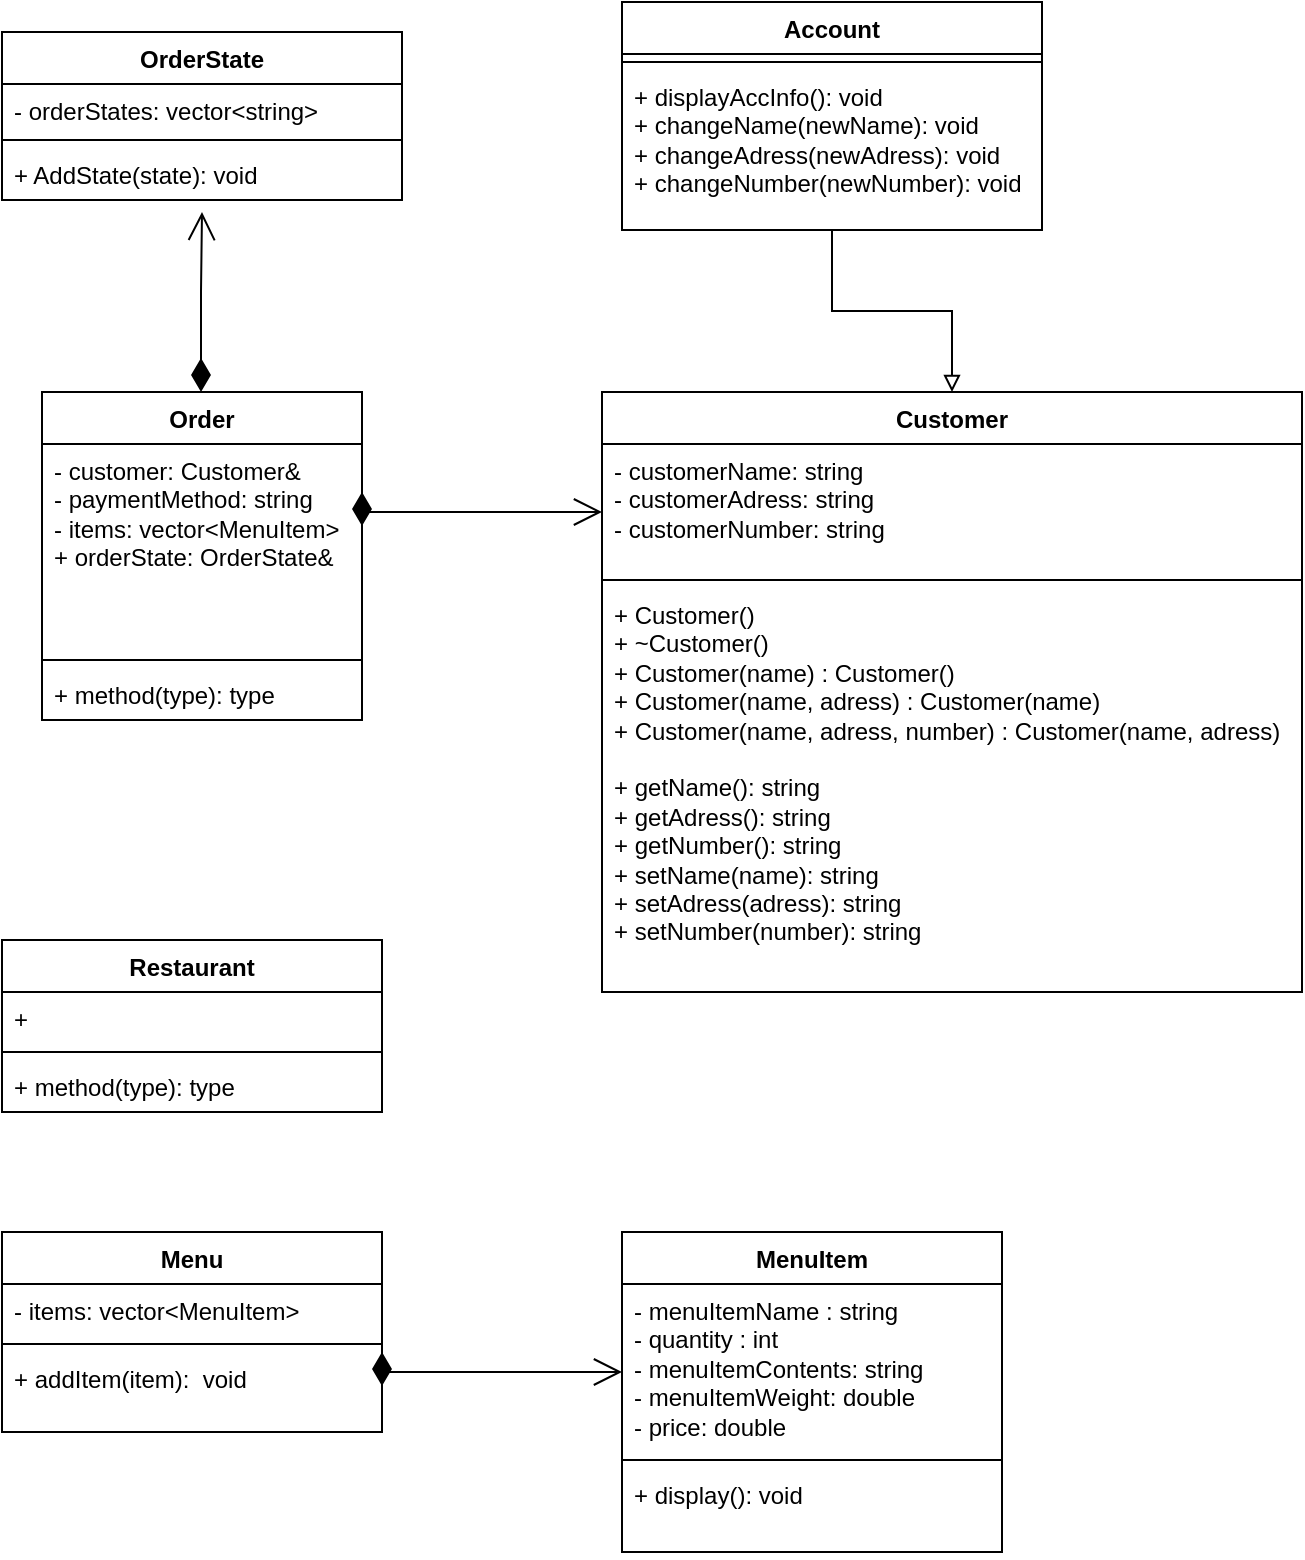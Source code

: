 <mxfile version="23.1.2" type="github">
  <diagram name="Сторінка-1" id="nTbSs-eOX7MSh_iyYzCm">
    <mxGraphModel dx="1194" dy="1929" grid="1" gridSize="10" guides="1" tooltips="1" connect="1" arrows="1" fold="1" page="1" pageScale="1" pageWidth="827" pageHeight="1169" math="0" shadow="0">
      <root>
        <mxCell id="0" />
        <mxCell id="1" parent="0" />
        <mxCell id="OtCIeRJ54kRGpg4Z5k2t-1" value="Customer" style="swimlane;fontStyle=1;align=center;verticalAlign=top;childLayout=stackLayout;horizontal=1;startSize=26;horizontalStack=0;resizeParent=1;resizeParentMax=0;resizeLast=0;collapsible=1;marginBottom=0;whiteSpace=wrap;html=1;" vertex="1" parent="1">
          <mxGeometry x="400" y="-360" width="350" height="300" as="geometry" />
        </mxCell>
        <mxCell id="OtCIeRJ54kRGpg4Z5k2t-2" value="- customerName: string&lt;br&gt;- customerAdress: string&lt;br&gt;- customerNumber: string" style="text;strokeColor=none;fillColor=none;align=left;verticalAlign=top;spacingLeft=4;spacingRight=4;overflow=hidden;rotatable=0;points=[[0,0.5],[1,0.5]];portConstraint=eastwest;whiteSpace=wrap;html=1;" vertex="1" parent="OtCIeRJ54kRGpg4Z5k2t-1">
          <mxGeometry y="26" width="350" height="64" as="geometry" />
        </mxCell>
        <mxCell id="OtCIeRJ54kRGpg4Z5k2t-3" value="" style="line;strokeWidth=1;fillColor=none;align=left;verticalAlign=middle;spacingTop=-1;spacingLeft=3;spacingRight=3;rotatable=0;labelPosition=right;points=[];portConstraint=eastwest;strokeColor=inherit;" vertex="1" parent="OtCIeRJ54kRGpg4Z5k2t-1">
          <mxGeometry y="90" width="350" height="8" as="geometry" />
        </mxCell>
        <mxCell id="OtCIeRJ54kRGpg4Z5k2t-4" value="+ Customer()&lt;br&gt;+ ~Customer()&lt;br&gt;+ Customer(name) : Customer()&lt;br&gt;+ Customer(name, adress) : Customer(name)&lt;br&gt;+ Customer(name, adress, number) : Customer(name, adress)&lt;br style=&quot;border-color: var(--border-color);&quot;&gt;&lt;br&gt;+ getName(): string&lt;br&gt;+ getAdress(): string&lt;br&gt;+ getNumber(): string&lt;br&gt;+ setName(name): string&lt;br style=&quot;border-color: var(--border-color);&quot;&gt;+ setAdress(adress): string&lt;br style=&quot;border-color: var(--border-color);&quot;&gt;+ setNumber(number): string" style="text;strokeColor=none;fillColor=none;align=left;verticalAlign=top;spacingLeft=4;spacingRight=4;overflow=hidden;rotatable=0;points=[[0,0.5],[1,0.5]];portConstraint=eastwest;whiteSpace=wrap;html=1;" vertex="1" parent="OtCIeRJ54kRGpg4Z5k2t-1">
          <mxGeometry y="98" width="350" height="202" as="geometry" />
        </mxCell>
        <mxCell id="OtCIeRJ54kRGpg4Z5k2t-5" value="MenuItem" style="swimlane;fontStyle=1;align=center;verticalAlign=top;childLayout=stackLayout;horizontal=1;startSize=26;horizontalStack=0;resizeParent=1;resizeParentMax=0;resizeLast=0;collapsible=1;marginBottom=0;whiteSpace=wrap;html=1;" vertex="1" parent="1">
          <mxGeometry x="410" y="60" width="190" height="160" as="geometry" />
        </mxCell>
        <mxCell id="OtCIeRJ54kRGpg4Z5k2t-6" value="- menuItemName : string&lt;br&gt;- quantity : int&lt;br&gt;- menuItemContents: string&amp;nbsp;&lt;br&gt;- menuItemWeight: double&lt;br&gt;- price: double" style="text;strokeColor=none;fillColor=none;align=left;verticalAlign=top;spacingLeft=4;spacingRight=4;overflow=hidden;rotatable=0;points=[[0,0.5],[1,0.5]];portConstraint=eastwest;whiteSpace=wrap;html=1;" vertex="1" parent="OtCIeRJ54kRGpg4Z5k2t-5">
          <mxGeometry y="26" width="190" height="84" as="geometry" />
        </mxCell>
        <mxCell id="OtCIeRJ54kRGpg4Z5k2t-7" value="" style="line;strokeWidth=1;fillColor=none;align=left;verticalAlign=middle;spacingTop=-1;spacingLeft=3;spacingRight=3;rotatable=0;labelPosition=right;points=[];portConstraint=eastwest;strokeColor=inherit;" vertex="1" parent="OtCIeRJ54kRGpg4Z5k2t-5">
          <mxGeometry y="110" width="190" height="8" as="geometry" />
        </mxCell>
        <mxCell id="OtCIeRJ54kRGpg4Z5k2t-8" value="+ display(): void" style="text;strokeColor=none;fillColor=none;align=left;verticalAlign=top;spacingLeft=4;spacingRight=4;overflow=hidden;rotatable=0;points=[[0,0.5],[1,0.5]];portConstraint=eastwest;whiteSpace=wrap;html=1;" vertex="1" parent="OtCIeRJ54kRGpg4Z5k2t-5">
          <mxGeometry y="118" width="190" height="42" as="geometry" />
        </mxCell>
        <mxCell id="OtCIeRJ54kRGpg4Z5k2t-9" value="Menu" style="swimlane;fontStyle=1;align=center;verticalAlign=top;childLayout=stackLayout;horizontal=1;startSize=26;horizontalStack=0;resizeParent=1;resizeParentMax=0;resizeLast=0;collapsible=1;marginBottom=0;whiteSpace=wrap;html=1;" vertex="1" parent="1">
          <mxGeometry x="100" y="60" width="190" height="100" as="geometry" />
        </mxCell>
        <mxCell id="OtCIeRJ54kRGpg4Z5k2t-10" value="- items: vector&amp;lt;MenuItem&amp;gt;" style="text;strokeColor=none;fillColor=none;align=left;verticalAlign=top;spacingLeft=4;spacingRight=4;overflow=hidden;rotatable=0;points=[[0,0.5],[1,0.5]];portConstraint=eastwest;whiteSpace=wrap;html=1;" vertex="1" parent="OtCIeRJ54kRGpg4Z5k2t-9">
          <mxGeometry y="26" width="190" height="26" as="geometry" />
        </mxCell>
        <mxCell id="OtCIeRJ54kRGpg4Z5k2t-11" value="" style="line;strokeWidth=1;fillColor=none;align=left;verticalAlign=middle;spacingTop=-1;spacingLeft=3;spacingRight=3;rotatable=0;labelPosition=right;points=[];portConstraint=eastwest;strokeColor=inherit;" vertex="1" parent="OtCIeRJ54kRGpg4Z5k2t-9">
          <mxGeometry y="52" width="190" height="8" as="geometry" />
        </mxCell>
        <mxCell id="OtCIeRJ54kRGpg4Z5k2t-12" value="+ addItem(item):&amp;nbsp; void" style="text;strokeColor=none;fillColor=none;align=left;verticalAlign=top;spacingLeft=4;spacingRight=4;overflow=hidden;rotatable=0;points=[[0,0.5],[1,0.5]];portConstraint=eastwest;whiteSpace=wrap;html=1;" vertex="1" parent="OtCIeRJ54kRGpg4Z5k2t-9">
          <mxGeometry y="60" width="190" height="40" as="geometry" />
        </mxCell>
        <mxCell id="OtCIeRJ54kRGpg4Z5k2t-18" value="Order" style="swimlane;fontStyle=1;align=center;verticalAlign=top;childLayout=stackLayout;horizontal=1;startSize=26;horizontalStack=0;resizeParent=1;resizeParentMax=0;resizeLast=0;collapsible=1;marginBottom=0;whiteSpace=wrap;html=1;" vertex="1" parent="1">
          <mxGeometry x="120" y="-360" width="160" height="164" as="geometry" />
        </mxCell>
        <mxCell id="OtCIeRJ54kRGpg4Z5k2t-19" value="-&amp;nbsp;customer: Customer&amp;amp;&lt;br&gt;- paymentMethod: string&lt;br&gt;- items: vector&amp;lt;MenuItem&amp;gt;&lt;br&gt;+ orderState:&amp;nbsp;OrderState&amp;amp;&lt;br&gt;&amp;nbsp;" style="text;strokeColor=none;fillColor=none;align=left;verticalAlign=top;spacingLeft=4;spacingRight=4;overflow=hidden;rotatable=0;points=[[0,0.5],[1,0.5]];portConstraint=eastwest;whiteSpace=wrap;html=1;" vertex="1" parent="OtCIeRJ54kRGpg4Z5k2t-18">
          <mxGeometry y="26" width="160" height="104" as="geometry" />
        </mxCell>
        <mxCell id="OtCIeRJ54kRGpg4Z5k2t-20" value="" style="line;strokeWidth=1;fillColor=none;align=left;verticalAlign=middle;spacingTop=-1;spacingLeft=3;spacingRight=3;rotatable=0;labelPosition=right;points=[];portConstraint=eastwest;strokeColor=inherit;" vertex="1" parent="OtCIeRJ54kRGpg4Z5k2t-18">
          <mxGeometry y="130" width="160" height="8" as="geometry" />
        </mxCell>
        <mxCell id="OtCIeRJ54kRGpg4Z5k2t-21" value="+ method(type): type" style="text;strokeColor=none;fillColor=none;align=left;verticalAlign=top;spacingLeft=4;spacingRight=4;overflow=hidden;rotatable=0;points=[[0,0.5],[1,0.5]];portConstraint=eastwest;whiteSpace=wrap;html=1;" vertex="1" parent="OtCIeRJ54kRGpg4Z5k2t-18">
          <mxGeometry y="138" width="160" height="26" as="geometry" />
        </mxCell>
        <mxCell id="OtCIeRJ54kRGpg4Z5k2t-23" value="" style="endArrow=open;html=1;endSize=12;startArrow=diamondThin;startSize=14;startFill=1;edgeStyle=orthogonalEdgeStyle;align=left;verticalAlign=bottom;rounded=0;" edge="1" parent="1">
          <mxGeometry x="-1" y="3" relative="1" as="geometry">
            <mxPoint x="280" y="-310" as="sourcePoint" />
            <mxPoint x="400" y="-300" as="targetPoint" />
            <Array as="points">
              <mxPoint x="280" y="-300" />
            </Array>
          </mxGeometry>
        </mxCell>
        <mxCell id="OtCIeRJ54kRGpg4Z5k2t-24" value="" style="endArrow=open;html=1;endSize=12;startArrow=diamondThin;startSize=14;startFill=1;edgeStyle=orthogonalEdgeStyle;align=left;verticalAlign=bottom;rounded=0;" edge="1" parent="1">
          <mxGeometry x="-1" y="3" relative="1" as="geometry">
            <mxPoint x="290" y="120" as="sourcePoint" />
            <mxPoint x="410" y="130" as="targetPoint" />
            <Array as="points">
              <mxPoint x="290" y="130" />
            </Array>
          </mxGeometry>
        </mxCell>
        <mxCell id="OtCIeRJ54kRGpg4Z5k2t-29" value="OrderState" style="swimlane;fontStyle=1;align=center;verticalAlign=top;childLayout=stackLayout;horizontal=1;startSize=26;horizontalStack=0;resizeParent=1;resizeParentMax=0;resizeLast=0;collapsible=1;marginBottom=0;whiteSpace=wrap;html=1;" vertex="1" parent="1">
          <mxGeometry x="100" y="-540" width="200" height="84" as="geometry" />
        </mxCell>
        <mxCell id="OtCIeRJ54kRGpg4Z5k2t-30" value="- orderStates: vector&amp;lt;string&amp;gt;" style="text;strokeColor=none;fillColor=none;align=left;verticalAlign=top;spacingLeft=4;spacingRight=4;overflow=hidden;rotatable=0;points=[[0,0.5],[1,0.5]];portConstraint=eastwest;whiteSpace=wrap;html=1;" vertex="1" parent="OtCIeRJ54kRGpg4Z5k2t-29">
          <mxGeometry y="26" width="200" height="24" as="geometry" />
        </mxCell>
        <mxCell id="OtCIeRJ54kRGpg4Z5k2t-31" value="" style="line;strokeWidth=1;fillColor=none;align=left;verticalAlign=middle;spacingTop=-1;spacingLeft=3;spacingRight=3;rotatable=0;labelPosition=right;points=[];portConstraint=eastwest;strokeColor=inherit;" vertex="1" parent="OtCIeRJ54kRGpg4Z5k2t-29">
          <mxGeometry y="50" width="200" height="8" as="geometry" />
        </mxCell>
        <mxCell id="OtCIeRJ54kRGpg4Z5k2t-32" value="+ AddState(state): void" style="text;strokeColor=none;fillColor=none;align=left;verticalAlign=top;spacingLeft=4;spacingRight=4;overflow=hidden;rotatable=0;points=[[0,0.5],[1,0.5]];portConstraint=eastwest;whiteSpace=wrap;html=1;" vertex="1" parent="OtCIeRJ54kRGpg4Z5k2t-29">
          <mxGeometry y="58" width="200" height="26" as="geometry" />
        </mxCell>
        <mxCell id="OtCIeRJ54kRGpg4Z5k2t-33" value="" style="endArrow=open;html=1;endSize=12;startArrow=diamondThin;startSize=14;startFill=1;edgeStyle=orthogonalEdgeStyle;align=left;verticalAlign=bottom;rounded=0;" edge="1" parent="1">
          <mxGeometry x="-1" y="3" relative="1" as="geometry">
            <mxPoint x="199.5" y="-360" as="sourcePoint" />
            <mxPoint x="200" y="-450" as="targetPoint" />
            <Array as="points">
              <mxPoint x="199.5" y="-410" />
              <mxPoint x="199.5" y="-410" />
            </Array>
          </mxGeometry>
        </mxCell>
        <mxCell id="OtCIeRJ54kRGpg4Z5k2t-38" style="edgeStyle=orthogonalEdgeStyle;rounded=0;orthogonalLoop=1;jettySize=auto;html=1;entryX=0.5;entryY=0;entryDx=0;entryDy=0;endArrow=block;endFill=0;" edge="1" parent="1" source="OtCIeRJ54kRGpg4Z5k2t-34" target="OtCIeRJ54kRGpg4Z5k2t-1">
          <mxGeometry relative="1" as="geometry" />
        </mxCell>
        <mxCell id="OtCIeRJ54kRGpg4Z5k2t-34" value="Account" style="swimlane;fontStyle=1;align=center;verticalAlign=top;childLayout=stackLayout;horizontal=1;startSize=26;horizontalStack=0;resizeParent=1;resizeParentMax=0;resizeLast=0;collapsible=1;marginBottom=0;whiteSpace=wrap;html=1;" vertex="1" parent="1">
          <mxGeometry x="410" y="-555" width="210" height="114" as="geometry" />
        </mxCell>
        <mxCell id="OtCIeRJ54kRGpg4Z5k2t-36" value="" style="line;strokeWidth=1;fillColor=none;align=left;verticalAlign=middle;spacingTop=-1;spacingLeft=3;spacingRight=3;rotatable=0;labelPosition=right;points=[];portConstraint=eastwest;strokeColor=inherit;" vertex="1" parent="OtCIeRJ54kRGpg4Z5k2t-34">
          <mxGeometry y="26" width="210" height="8" as="geometry" />
        </mxCell>
        <mxCell id="OtCIeRJ54kRGpg4Z5k2t-37" value="+ displayAccInfo(): void&lt;br&gt;+ changeName(newName): void&lt;br&gt;+ changeAdress(newAdress): void&lt;br&gt;+ changeNumber(newNumber): void" style="text;strokeColor=none;fillColor=none;align=left;verticalAlign=top;spacingLeft=4;spacingRight=4;overflow=hidden;rotatable=0;points=[[0,0.5],[1,0.5]];portConstraint=eastwest;whiteSpace=wrap;html=1;" vertex="1" parent="OtCIeRJ54kRGpg4Z5k2t-34">
          <mxGeometry y="34" width="210" height="80" as="geometry" />
        </mxCell>
        <mxCell id="OtCIeRJ54kRGpg4Z5k2t-39" value="Restaurant" style="swimlane;fontStyle=1;align=center;verticalAlign=top;childLayout=stackLayout;horizontal=1;startSize=26;horizontalStack=0;resizeParent=1;resizeParentMax=0;resizeLast=0;collapsible=1;marginBottom=0;whiteSpace=wrap;html=1;" vertex="1" parent="1">
          <mxGeometry x="100" y="-86" width="190" height="86" as="geometry" />
        </mxCell>
        <mxCell id="OtCIeRJ54kRGpg4Z5k2t-40" value="+&amp;nbsp;" style="text;strokeColor=none;fillColor=none;align=left;verticalAlign=top;spacingLeft=4;spacingRight=4;overflow=hidden;rotatable=0;points=[[0,0.5],[1,0.5]];portConstraint=eastwest;whiteSpace=wrap;html=1;" vertex="1" parent="OtCIeRJ54kRGpg4Z5k2t-39">
          <mxGeometry y="26" width="190" height="26" as="geometry" />
        </mxCell>
        <mxCell id="OtCIeRJ54kRGpg4Z5k2t-41" value="" style="line;strokeWidth=1;fillColor=none;align=left;verticalAlign=middle;spacingTop=-1;spacingLeft=3;spacingRight=3;rotatable=0;labelPosition=right;points=[];portConstraint=eastwest;strokeColor=inherit;" vertex="1" parent="OtCIeRJ54kRGpg4Z5k2t-39">
          <mxGeometry y="52" width="190" height="8" as="geometry" />
        </mxCell>
        <mxCell id="OtCIeRJ54kRGpg4Z5k2t-42" value="+ method(type): type" style="text;strokeColor=none;fillColor=none;align=left;verticalAlign=top;spacingLeft=4;spacingRight=4;overflow=hidden;rotatable=0;points=[[0,0.5],[1,0.5]];portConstraint=eastwest;whiteSpace=wrap;html=1;" vertex="1" parent="OtCIeRJ54kRGpg4Z5k2t-39">
          <mxGeometry y="60" width="190" height="26" as="geometry" />
        </mxCell>
      </root>
    </mxGraphModel>
  </diagram>
</mxfile>
